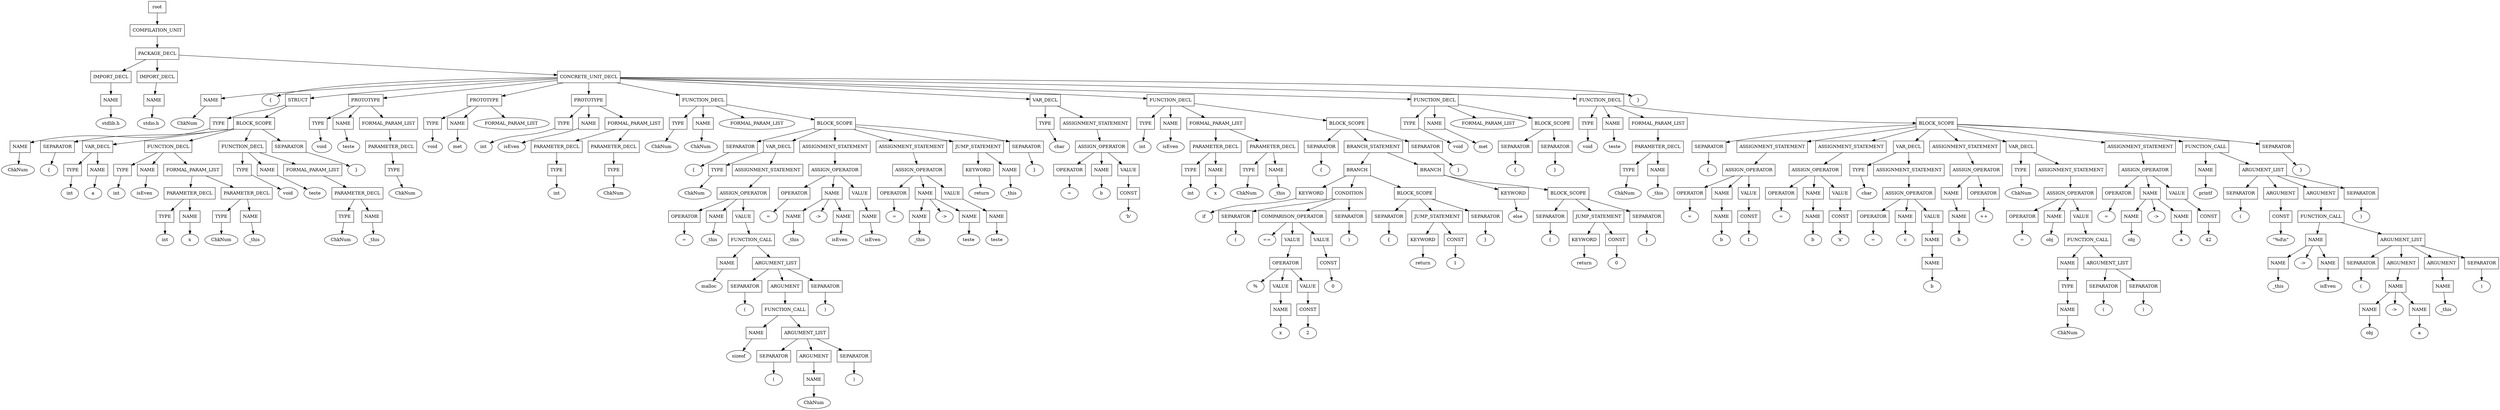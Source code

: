 digraph G {
	splines="TRUE";
	n_0 [label="root", shape="rectangle"]
	n_0 -> n_1
	n_1 [label="COMPILATION_UNIT", shape="rectangle"]
	n_1 -> n_2
	n_2 [label="PACKAGE_DECL", shape="rectangle"]
	n_2 -> n_3
	n_3 [label="IMPORT_DECL", shape="rectangle"]
	n_3 -> n_6
	n_6 [label="NAME", shape="rectangle"]
	n_6 -> n_20
	n_20 [label="stdlib.h", shape="ellipse"]
	n_2 -> n_4
	n_4 [label="IMPORT_DECL", shape="rectangle"]
	n_4 -> n_7
	n_7 [label="NAME", shape="rectangle"]
	n_7 -> n_21
	n_21 [label="stdio.h", shape="ellipse"]
	n_2 -> n_5
	n_5 [label="CONCRETE_UNIT_DECL", shape="rectangle"]
	n_5 -> n_8
	n_8 [label="NAME", shape="rectangle"]
	n_8 -> n_22
	n_22 [label="ChkNum", shape="ellipse"]
	n_5 -> n_9
	n_9 [label="{", shape="ellipse"]
	n_5 -> n_10
	n_10 [label="STRUCT", shape="rectangle"]
	n_10 -> n_23
	n_23 [label="TYPE", shape="rectangle"]
	n_23 -> n_52
	n_52 [label="NAME", shape="rectangle"]
	n_52 -> n_100
	n_100 [label="ChkNum", shape="ellipse"]
	n_10 -> n_24
	n_24 [label="BLOCK_SCOPE", shape="rectangle"]
	n_24 -> n_53
	n_53 [label="SEPARATOR", shape="rectangle"]
	n_53 -> n_101
	n_101 [label="{", shape="ellipse"]
	n_24 -> n_54
	n_54 [label="VAR_DECL", shape="rectangle"]
	n_54 -> n_102
	n_102 [label="TYPE", shape="rectangle"]
	n_102 -> n_149
	n_149 [label="int", shape="ellipse"]
	n_54 -> n_103
	n_103 [label="NAME", shape="rectangle"]
	n_103 -> n_150
	n_150 [label="a", shape="ellipse"]
	n_24 -> n_55
	n_55 [label="FUNCTION_DECL", shape="rectangle"]
	n_55 -> n_104
	n_104 [label="TYPE", shape="rectangle"]
	n_104 -> n_151
	n_151 [label="int", shape="ellipse"]
	n_55 -> n_105
	n_105 [label="NAME", shape="rectangle"]
	n_105 -> n_152
	n_152 [label="isEven", shape="ellipse"]
	n_55 -> n_106
	n_106 [label="FORMAL_PARAM_LIST", shape="rectangle"]
	n_106 -> n_153
	n_153 [label="PARAMETER_DECL", shape="rectangle"]
	n_153 -> n_205
	n_205 [label="TYPE", shape="rectangle"]
	n_205 -> n_259
	n_259 [label="int", shape="ellipse"]
	n_153 -> n_206
	n_206 [label="NAME", shape="rectangle"]
	n_206 -> n_260
	n_260 [label="x", shape="ellipse"]
	n_106 -> n_154
	n_154 [label="PARAMETER_DECL", shape="rectangle"]
	n_154 -> n_207
	n_207 [label="TYPE", shape="rectangle"]
	n_207 -> n_261
	n_261 [label="ChkNum", shape="ellipse"]
	n_154 -> n_208
	n_208 [label="NAME", shape="rectangle"]
	n_208 -> n_262
	n_262 [label="_this", shape="ellipse"]
	n_24 -> n_56
	n_56 [label="FUNCTION_DECL", shape="rectangle"]
	n_56 -> n_107
	n_107 [label="TYPE", shape="rectangle"]
	n_107 -> n_155
	n_155 [label="void", shape="ellipse"]
	n_56 -> n_108
	n_108 [label="NAME", shape="rectangle"]
	n_108 -> n_156
	n_156 [label="teste", shape="ellipse"]
	n_56 -> n_109
	n_109 [label="FORMAL_PARAM_LIST", shape="rectangle"]
	n_109 -> n_157
	n_157 [label="PARAMETER_DECL", shape="rectangle"]
	n_157 -> n_209
	n_209 [label="TYPE", shape="rectangle"]
	n_209 -> n_263
	n_263 [label="ChkNum", shape="ellipse"]
	n_157 -> n_210
	n_210 [label="NAME", shape="rectangle"]
	n_210 -> n_264
	n_264 [label="_this", shape="ellipse"]
	n_24 -> n_57
	n_57 [label="SEPARATOR", shape="rectangle"]
	n_57 -> n_110
	n_110 [label="}", shape="ellipse"]
	n_5 -> n_11
	n_11 [label="PROTOTYPE", shape="rectangle"]
	n_11 -> n_25
	n_25 [label="TYPE", shape="rectangle"]
	n_25 -> n_58
	n_58 [label="void", shape="ellipse"]
	n_11 -> n_26
	n_26 [label="NAME", shape="rectangle"]
	n_26 -> n_59
	n_59 [label="teste", shape="ellipse"]
	n_11 -> n_27
	n_27 [label="FORMAL_PARAM_LIST", shape="rectangle"]
	n_27 -> n_60
	n_60 [label="PARAMETER_DECL", shape="rectangle"]
	n_60 -> n_111
	n_111 [label="TYPE", shape="rectangle"]
	n_111 -> n_158
	n_158 [label="ChkNum", shape="ellipse"]
	n_5 -> n_12
	n_12 [label="PROTOTYPE", shape="rectangle"]
	n_12 -> n_28
	n_28 [label="TYPE", shape="rectangle"]
	n_28 -> n_61
	n_61 [label="void", shape="ellipse"]
	n_12 -> n_29
	n_29 [label="NAME", shape="rectangle"]
	n_29 -> n_62
	n_62 [label="met", shape="ellipse"]
	n_12 -> n_30
	n_30 [label="FORMAL_PARAM_LIST", shape="ellipse"]
	n_5 -> n_13
	n_13 [label="PROTOTYPE", shape="rectangle"]
	n_13 -> n_31
	n_31 [label="TYPE", shape="rectangle"]
	n_31 -> n_63
	n_63 [label="int", shape="ellipse"]
	n_13 -> n_32
	n_32 [label="NAME", shape="rectangle"]
	n_32 -> n_64
	n_64 [label="isEven", shape="ellipse"]
	n_13 -> n_33
	n_33 [label="FORMAL_PARAM_LIST", shape="rectangle"]
	n_33 -> n_65
	n_65 [label="PARAMETER_DECL", shape="rectangle"]
	n_65 -> n_112
	n_112 [label="TYPE", shape="rectangle"]
	n_112 -> n_159
	n_159 [label="int", shape="ellipse"]
	n_33 -> n_66
	n_66 [label="PARAMETER_DECL", shape="rectangle"]
	n_66 -> n_113
	n_113 [label="TYPE", shape="rectangle"]
	n_113 -> n_160
	n_160 [label="ChkNum", shape="ellipse"]
	n_5 -> n_14
	n_14 [label="FUNCTION_DECL", shape="rectangle"]
	n_14 -> n_34
	n_34 [label="TYPE", shape="rectangle"]
	n_34 -> n_67
	n_67 [label="ChkNum", shape="ellipse"]
	n_14 -> n_35
	n_35 [label="NAME", shape="rectangle"]
	n_35 -> n_68
	n_68 [label="ChkNum", shape="ellipse"]
	n_14 -> n_36
	n_36 [label="FORMAL_PARAM_LIST", shape="ellipse"]
	n_14 -> n_37
	n_37 [label="BLOCK_SCOPE", shape="rectangle"]
	n_37 -> n_69
	n_69 [label="SEPARATOR", shape="rectangle"]
	n_69 -> n_114
	n_114 [label="{", shape="ellipse"]
	n_37 -> n_70
	n_70 [label="VAR_DECL", shape="rectangle"]
	n_70 -> n_115
	n_115 [label="TYPE", shape="rectangle"]
	n_115 -> n_161
	n_161 [label="ChkNum", shape="ellipse"]
	n_70 -> n_116
	n_116 [label="ASSIGNMENT_STATEMENT", shape="rectangle"]
	n_116 -> n_162
	n_162 [label="ASSIGN_OPERATOR", shape="rectangle"]
	n_162 -> n_211
	n_211 [label="OPERATOR", shape="rectangle"]
	n_211 -> n_265
	n_265 [label="=", shape="ellipse"]
	n_162 -> n_212
	n_212 [label="NAME", shape="rectangle"]
	n_212 -> n_266
	n_266 [label="_this", shape="ellipse"]
	n_162 -> n_213
	n_213 [label="VALUE", shape="rectangle"]
	n_213 -> n_267
	n_267 [label="FUNCTION_CALL", shape="rectangle"]
	n_267 -> n_304
	n_304 [label="NAME", shape="rectangle"]
	n_304 -> n_322
	n_322 [label="malloc", shape="ellipse"]
	n_267 -> n_305
	n_305 [label="ARGUMENT_LIST", shape="rectangle"]
	n_305 -> n_323
	n_323 [label="SEPARATOR", shape="rectangle"]
	n_323 -> n_340
	n_340 [label="(", shape="ellipse"]
	n_305 -> n_324
	n_324 [label="ARGUMENT", shape="rectangle"]
	n_324 -> n_341
	n_341 [label="FUNCTION_CALL", shape="rectangle"]
	n_341 -> n_352
	n_352 [label="NAME", shape="rectangle"]
	n_352 -> n_359
	n_359 [label="sizeof", shape="ellipse"]
	n_341 -> n_353
	n_353 [label="ARGUMENT_LIST", shape="rectangle"]
	n_353 -> n_360
	n_360 [label="SEPARATOR", shape="rectangle"]
	n_360 -> n_363
	n_363 [label="(", shape="ellipse"]
	n_353 -> n_361
	n_361 [label="ARGUMENT", shape="rectangle"]
	n_361 -> n_364
	n_364 [label="NAME", shape="rectangle"]
	n_364 -> n_366
	n_366 [label="ChkNum", shape="ellipse"]
	n_353 -> n_362
	n_362 [label="SEPARATOR", shape="rectangle"]
	n_362 -> n_365
	n_365 [label=")", shape="ellipse"]
	n_305 -> n_325
	n_325 [label="SEPARATOR", shape="rectangle"]
	n_325 -> n_342
	n_342 [label=")", shape="ellipse"]
	n_37 -> n_71
	n_71 [label="ASSIGNMENT_STATEMENT", shape="rectangle"]
	n_71 -> n_117
	n_117 [label="ASSIGN_OPERATOR", shape="rectangle"]
	n_117 -> n_163
	n_163 [label="OPERATOR", shape="rectangle"]
	n_163 -> n_214
	n_214 [label="=", shape="ellipse"]
	n_117 -> n_164
	n_164 [label="NAME", shape="rectangle"]
	n_164 -> n_215
	n_215 [label="NAME", shape="rectangle"]
	n_215 -> n_268
	n_268 [label="_this", shape="ellipse"]
	n_164 -> n_216
	n_216 [label="->", shape="ellipse"]
	n_164 -> n_217
	n_217 [label="NAME", shape="rectangle"]
	n_217 -> n_269
	n_269 [label="isEven", shape="ellipse"]
	n_117 -> n_165
	n_165 [label="VALUE", shape="rectangle"]
	n_165 -> n_218
	n_218 [label="NAME", shape="rectangle"]
	n_218 -> n_270
	n_270 [label="isEven", shape="ellipse"]
	n_37 -> n_72
	n_72 [label="ASSIGNMENT_STATEMENT", shape="rectangle"]
	n_72 -> n_118
	n_118 [label="ASSIGN_OPERATOR", shape="rectangle"]
	n_118 -> n_166
	n_166 [label="OPERATOR", shape="rectangle"]
	n_166 -> n_219
	n_219 [label="=", shape="ellipse"]
	n_118 -> n_167
	n_167 [label="NAME", shape="rectangle"]
	n_167 -> n_220
	n_220 [label="NAME", shape="rectangle"]
	n_220 -> n_271
	n_271 [label="_this", shape="ellipse"]
	n_167 -> n_221
	n_221 [label="->", shape="ellipse"]
	n_167 -> n_222
	n_222 [label="NAME", shape="rectangle"]
	n_222 -> n_272
	n_272 [label="teste", shape="ellipse"]
	n_118 -> n_168
	n_168 [label="VALUE", shape="rectangle"]
	n_168 -> n_223
	n_223 [label="NAME", shape="rectangle"]
	n_223 -> n_273
	n_273 [label="teste", shape="ellipse"]
	n_37 -> n_73
	n_73 [label="JUMP_STATEMENT", shape="rectangle"]
	n_73 -> n_119
	n_119 [label="KEYWORD", shape="rectangle"]
	n_119 -> n_169
	n_169 [label="return", shape="ellipse"]
	n_73 -> n_120
	n_120 [label="NAME", shape="rectangle"]
	n_120 -> n_170
	n_170 [label="_this", shape="ellipse"]
	n_37 -> n_74
	n_74 [label="SEPARATOR", shape="rectangle"]
	n_74 -> n_121
	n_121 [label="}", shape="ellipse"]
	n_5 -> n_15
	n_15 [label="VAR_DECL", shape="rectangle"]
	n_15 -> n_38
	n_38 [label="TYPE", shape="rectangle"]
	n_38 -> n_75
	n_75 [label="char", shape="ellipse"]
	n_15 -> n_39
	n_39 [label="ASSIGNMENT_STATEMENT", shape="rectangle"]
	n_39 -> n_76
	n_76 [label="ASSIGN_OPERATOR", shape="rectangle"]
	n_76 -> n_122
	n_122 [label="OPERATOR", shape="rectangle"]
	n_122 -> n_171
	n_171 [label="=", shape="ellipse"]
	n_76 -> n_123
	n_123 [label="NAME", shape="rectangle"]
	n_123 -> n_172
	n_172 [label="b", shape="ellipse"]
	n_76 -> n_124
	n_124 [label="VALUE", shape="rectangle"]
	n_124 -> n_173
	n_173 [label="CONST", shape="rectangle"]
	n_173 -> n_224
	n_224 [label="'b'", shape="ellipse"]
	n_5 -> n_16
	n_16 [label="FUNCTION_DECL", shape="rectangle"]
	n_16 -> n_40
	n_40 [label="TYPE", shape="rectangle"]
	n_40 -> n_77
	n_77 [label="int", shape="ellipse"]
	n_16 -> n_41
	n_41 [label="NAME", shape="rectangle"]
	n_41 -> n_78
	n_78 [label="isEven", shape="ellipse"]
	n_16 -> n_42
	n_42 [label="FORMAL_PARAM_LIST", shape="rectangle"]
	n_42 -> n_79
	n_79 [label="PARAMETER_DECL", shape="rectangle"]
	n_79 -> n_125
	n_125 [label="TYPE", shape="rectangle"]
	n_125 -> n_174
	n_174 [label="int", shape="ellipse"]
	n_79 -> n_126
	n_126 [label="NAME", shape="rectangle"]
	n_126 -> n_175
	n_175 [label="x", shape="ellipse"]
	n_42 -> n_80
	n_80 [label="PARAMETER_DECL", shape="rectangle"]
	n_80 -> n_127
	n_127 [label="TYPE", shape="rectangle"]
	n_127 -> n_176
	n_176 [label="ChkNum", shape="ellipse"]
	n_80 -> n_128
	n_128 [label="NAME", shape="rectangle"]
	n_128 -> n_177
	n_177 [label="_this", shape="ellipse"]
	n_16 -> n_43
	n_43 [label="BLOCK_SCOPE", shape="rectangle"]
	n_43 -> n_81
	n_81 [label="SEPARATOR", shape="rectangle"]
	n_81 -> n_129
	n_129 [label="{", shape="ellipse"]
	n_43 -> n_82
	n_82 [label="BRANCH_STATEMENT", shape="rectangle"]
	n_82 -> n_130
	n_130 [label="BRANCH", shape="rectangle"]
	n_130 -> n_178
	n_178 [label="KEYWORD", shape="rectangle"]
	n_178 -> n_225
	n_225 [label="if", shape="ellipse"]
	n_130 -> n_179
	n_179 [label="CONDITION", shape="rectangle"]
	n_179 -> n_226
	n_226 [label="SEPARATOR", shape="rectangle"]
	n_226 -> n_274
	n_274 [label="(", shape="ellipse"]
	n_179 -> n_227
	n_227 [label="COMPARISON_OPERATOR", shape="rectangle"]
	n_227 -> n_275
	n_275 [label="==", shape="ellipse"]
	n_227 -> n_276
	n_276 [label="VALUE", shape="rectangle"]
	n_276 -> n_306
	n_306 [label="OPERATOR", shape="rectangle"]
	n_306 -> n_326
	n_326 [label="%", shape="ellipse"]
	n_306 -> n_327
	n_327 [label="VALUE", shape="rectangle"]
	n_327 -> n_343
	n_343 [label="NAME", shape="rectangle"]
	n_343 -> n_354
	n_354 [label="x", shape="ellipse"]
	n_306 -> n_328
	n_328 [label="VALUE", shape="rectangle"]
	n_328 -> n_344
	n_344 [label="CONST", shape="rectangle"]
	n_344 -> n_355
	n_355 [label="2", shape="ellipse"]
	n_227 -> n_277
	n_277 [label="VALUE", shape="rectangle"]
	n_277 -> n_307
	n_307 [label="CONST", shape="rectangle"]
	n_307 -> n_329
	n_329 [label="0", shape="ellipse"]
	n_179 -> n_228
	n_228 [label="SEPARATOR", shape="rectangle"]
	n_228 -> n_278
	n_278 [label=")", shape="ellipse"]
	n_130 -> n_180
	n_180 [label="BLOCK_SCOPE", shape="rectangle"]
	n_180 -> n_229
	n_229 [label="SEPARATOR", shape="rectangle"]
	n_229 -> n_279
	n_279 [label="{", shape="ellipse"]
	n_180 -> n_230
	n_230 [label="JUMP_STATEMENT", shape="rectangle"]
	n_230 -> n_280
	n_280 [label="KEYWORD", shape="rectangle"]
	n_280 -> n_308
	n_308 [label="return", shape="ellipse"]
	n_230 -> n_281
	n_281 [label="CONST", shape="rectangle"]
	n_281 -> n_309
	n_309 [label="1", shape="ellipse"]
	n_180 -> n_231
	n_231 [label="SEPARATOR", shape="rectangle"]
	n_231 -> n_282
	n_282 [label="}", shape="ellipse"]
	n_82 -> n_131
	n_131 [label="BRANCH", shape="rectangle"]
	n_131 -> n_181
	n_181 [label="KEYWORD", shape="rectangle"]
	n_181 -> n_232
	n_232 [label="else", shape="ellipse"]
	n_131 -> n_182
	n_182 [label="BLOCK_SCOPE", shape="rectangle"]
	n_182 -> n_233
	n_233 [label="SEPARATOR", shape="rectangle"]
	n_233 -> n_283
	n_283 [label="{", shape="ellipse"]
	n_182 -> n_234
	n_234 [label="JUMP_STATEMENT", shape="rectangle"]
	n_234 -> n_284
	n_284 [label="KEYWORD", shape="rectangle"]
	n_284 -> n_310
	n_310 [label="return", shape="ellipse"]
	n_234 -> n_285
	n_285 [label="CONST", shape="rectangle"]
	n_285 -> n_311
	n_311 [label="0", shape="ellipse"]
	n_182 -> n_235
	n_235 [label="SEPARATOR", shape="rectangle"]
	n_235 -> n_286
	n_286 [label="}", shape="ellipse"]
	n_43 -> n_83
	n_83 [label="SEPARATOR", shape="rectangle"]
	n_83 -> n_132
	n_132 [label="}", shape="ellipse"]
	n_5 -> n_17
	n_17 [label="FUNCTION_DECL", shape="rectangle"]
	n_17 -> n_44
	n_44 [label="TYPE", shape="rectangle"]
	n_44 -> n_84
	n_84 [label="void", shape="ellipse"]
	n_17 -> n_45
	n_45 [label="NAME", shape="rectangle"]
	n_45 -> n_85
	n_85 [label="met", shape="ellipse"]
	n_17 -> n_46
	n_46 [label="FORMAL_PARAM_LIST", shape="ellipse"]
	n_17 -> n_47
	n_47 [label="BLOCK_SCOPE", shape="rectangle"]
	n_47 -> n_86
	n_86 [label="SEPARATOR", shape="rectangle"]
	n_86 -> n_133
	n_133 [label="{", shape="ellipse"]
	n_47 -> n_87
	n_87 [label="SEPARATOR", shape="rectangle"]
	n_87 -> n_134
	n_134 [label="}", shape="ellipse"]
	n_5 -> n_18
	n_18 [label="FUNCTION_DECL", shape="rectangle"]
	n_18 -> n_48
	n_48 [label="TYPE", shape="rectangle"]
	n_48 -> n_88
	n_88 [label="void", shape="ellipse"]
	n_18 -> n_49
	n_49 [label="NAME", shape="rectangle"]
	n_49 -> n_89
	n_89 [label="teste", shape="ellipse"]
	n_18 -> n_50
	n_50 [label="FORMAL_PARAM_LIST", shape="rectangle"]
	n_50 -> n_90
	n_90 [label="PARAMETER_DECL", shape="rectangle"]
	n_90 -> n_135
	n_135 [label="TYPE", shape="rectangle"]
	n_135 -> n_183
	n_183 [label="ChkNum", shape="ellipse"]
	n_90 -> n_136
	n_136 [label="NAME", shape="rectangle"]
	n_136 -> n_184
	n_184 [label="_this", shape="ellipse"]
	n_18 -> n_51
	n_51 [label="BLOCK_SCOPE", shape="rectangle"]
	n_51 -> n_91
	n_91 [label="SEPARATOR", shape="rectangle"]
	n_91 -> n_137
	n_137 [label="{", shape="ellipse"]
	n_51 -> n_92
	n_92 [label="ASSIGNMENT_STATEMENT", shape="rectangle"]
	n_92 -> n_138
	n_138 [label="ASSIGN_OPERATOR", shape="rectangle"]
	n_138 -> n_185
	n_185 [label="OPERATOR", shape="rectangle"]
	n_185 -> n_236
	n_236 [label="=", shape="ellipse"]
	n_138 -> n_186
	n_186 [label="NAME", shape="rectangle"]
	n_186 -> n_237
	n_237 [label="NAME", shape="rectangle"]
	n_237 -> n_287
	n_287 [label="b", shape="ellipse"]
	n_138 -> n_187
	n_187 [label="VALUE", shape="rectangle"]
	n_187 -> n_238
	n_238 [label="CONST", shape="rectangle"]
	n_238 -> n_288
	n_288 [label="1", shape="ellipse"]
	n_51 -> n_93
	n_93 [label="ASSIGNMENT_STATEMENT", shape="rectangle"]
	n_93 -> n_139
	n_139 [label="ASSIGN_OPERATOR", shape="rectangle"]
	n_139 -> n_188
	n_188 [label="OPERATOR", shape="rectangle"]
	n_188 -> n_239
	n_239 [label="=", shape="ellipse"]
	n_139 -> n_189
	n_189 [label="NAME", shape="rectangle"]
	n_189 -> n_240
	n_240 [label="NAME", shape="rectangle"]
	n_240 -> n_289
	n_289 [label="b", shape="ellipse"]
	n_139 -> n_190
	n_190 [label="VALUE", shape="rectangle"]
	n_190 -> n_241
	n_241 [label="CONST", shape="rectangle"]
	n_241 -> n_290
	n_290 [label="'x'", shape="ellipse"]
	n_51 -> n_94
	n_94 [label="VAR_DECL", shape="rectangle"]
	n_94 -> n_140
	n_140 [label="TYPE", shape="rectangle"]
	n_140 -> n_191
	n_191 [label="char", shape="ellipse"]
	n_94 -> n_141
	n_141 [label="ASSIGNMENT_STATEMENT", shape="rectangle"]
	n_141 -> n_192
	n_192 [label="ASSIGN_OPERATOR", shape="rectangle"]
	n_192 -> n_242
	n_242 [label="OPERATOR", shape="rectangle"]
	n_242 -> n_291
	n_291 [label="=", shape="ellipse"]
	n_192 -> n_243
	n_243 [label="NAME", shape="rectangle"]
	n_243 -> n_292
	n_292 [label="c", shape="ellipse"]
	n_192 -> n_244
	n_244 [label="VALUE", shape="rectangle"]
	n_244 -> n_293
	n_293 [label="NAME", shape="rectangle"]
	n_293 -> n_312
	n_312 [label="NAME", shape="rectangle"]
	n_312 -> n_330
	n_330 [label="b", shape="ellipse"]
	n_51 -> n_95
	n_95 [label="ASSIGNMENT_STATEMENT", shape="rectangle"]
	n_95 -> n_142
	n_142 [label="ASSIGN_OPERATOR", shape="rectangle"]
	n_142 -> n_193
	n_193 [label="NAME", shape="rectangle"]
	n_193 -> n_245
	n_245 [label="NAME", shape="rectangle"]
	n_245 -> n_294
	n_294 [label="b", shape="ellipse"]
	n_142 -> n_194
	n_194 [label="OPERATOR", shape="rectangle"]
	n_194 -> n_246
	n_246 [label="++", shape="ellipse"]
	n_51 -> n_96
	n_96 [label="VAR_DECL", shape="rectangle"]
	n_96 -> n_143
	n_143 [label="TYPE", shape="rectangle"]
	n_143 -> n_195
	n_195 [label="ChkNum", shape="ellipse"]
	n_96 -> n_144
	n_144 [label="ASSIGNMENT_STATEMENT", shape="rectangle"]
	n_144 -> n_196
	n_196 [label="ASSIGN_OPERATOR", shape="rectangle"]
	n_196 -> n_247
	n_247 [label="OPERATOR", shape="rectangle"]
	n_247 -> n_295
	n_295 [label="=", shape="ellipse"]
	n_196 -> n_248
	n_248 [label="NAME", shape="rectangle"]
	n_248 -> n_296
	n_296 [label="obj", shape="ellipse"]
	n_196 -> n_249
	n_249 [label="VALUE", shape="rectangle"]
	n_249 -> n_297
	n_297 [label="FUNCTION_CALL", shape="rectangle"]
	n_297 -> n_313
	n_313 [label="NAME", shape="rectangle"]
	n_313 -> n_331
	n_331 [label="TYPE", shape="rectangle"]
	n_331 -> n_345
	n_345 [label="NAME", shape="rectangle"]
	n_345 -> n_356
	n_356 [label="ChkNum", shape="ellipse"]
	n_297 -> n_314
	n_314 [label="ARGUMENT_LIST", shape="rectangle"]
	n_314 -> n_332
	n_332 [label="SEPARATOR", shape="rectangle"]
	n_332 -> n_346
	n_346 [label="(", shape="ellipse"]
	n_314 -> n_333
	n_333 [label="SEPARATOR", shape="rectangle"]
	n_333 -> n_347
	n_347 [label=")", shape="ellipse"]
	n_51 -> n_97
	n_97 [label="ASSIGNMENT_STATEMENT", shape="rectangle"]
	n_97 -> n_145
	n_145 [label="ASSIGN_OPERATOR", shape="rectangle"]
	n_145 -> n_197
	n_197 [label="OPERATOR", shape="rectangle"]
	n_197 -> n_250
	n_250 [label="=", shape="ellipse"]
	n_145 -> n_198
	n_198 [label="NAME", shape="rectangle"]
	n_198 -> n_251
	n_251 [label="NAME", shape="rectangle"]
	n_251 -> n_298
	n_298 [label="obj", shape="ellipse"]
	n_198 -> n_252
	n_252 [label="->", shape="ellipse"]
	n_198 -> n_253
	n_253 [label="NAME", shape="rectangle"]
	n_253 -> n_299
	n_299 [label="a", shape="ellipse"]
	n_145 -> n_199
	n_199 [label="VALUE", shape="rectangle"]
	n_199 -> n_254
	n_254 [label="CONST", shape="rectangle"]
	n_254 -> n_300
	n_300 [label="42", shape="ellipse"]
	n_51 -> n_98
	n_98 [label="FUNCTION_CALL", shape="rectangle"]
	n_98 -> n_146
	n_146 [label="NAME", shape="rectangle"]
	n_146 -> n_200
	n_200 [label="printf", shape="ellipse"]
	n_98 -> n_147
	n_147 [label="ARGUMENT_LIST", shape="rectangle"]
	n_147 -> n_201
	n_201 [label="SEPARATOR", shape="rectangle"]
	n_201 -> n_255
	n_255 [label="(", shape="ellipse"]
	n_147 -> n_202
	n_202 [label="ARGUMENT", shape="rectangle"]
	n_202 -> n_256
	n_256 [label="CONST", shape="rectangle"]
	n_256 -> n_301
	n_301 [label="\"%d\\n\"", shape="ellipse"]
	n_147 -> n_203
	n_203 [label="ARGUMENT", shape="rectangle"]
	n_203 -> n_257
	n_257 [label="FUNCTION_CALL", shape="rectangle"]
	n_257 -> n_302
	n_302 [label="NAME", shape="rectangle"]
	n_302 -> n_315
	n_315 [label="NAME", shape="rectangle"]
	n_315 -> n_334
	n_334 [label="_this", shape="ellipse"]
	n_302 -> n_316
	n_316 [label="->", shape="ellipse"]
	n_302 -> n_317
	n_317 [label="NAME", shape="rectangle"]
	n_317 -> n_335
	n_335 [label="isEven", shape="ellipse"]
	n_257 -> n_303
	n_303 [label="ARGUMENT_LIST", shape="rectangle"]
	n_303 -> n_318
	n_318 [label="SEPARATOR", shape="rectangle"]
	n_318 -> n_336
	n_336 [label="(", shape="ellipse"]
	n_303 -> n_319
	n_319 [label="ARGUMENT", shape="rectangle"]
	n_319 -> n_337
	n_337 [label="NAME", shape="rectangle"]
	n_337 -> n_348
	n_348 [label="NAME", shape="rectangle"]
	n_348 -> n_357
	n_357 [label="obj", shape="ellipse"]
	n_337 -> n_349
	n_349 [label="->", shape="ellipse"]
	n_337 -> n_350
	n_350 [label="NAME", shape="rectangle"]
	n_350 -> n_358
	n_358 [label="a", shape="ellipse"]
	n_303 -> n_320
	n_320 [label="ARGUMENT", shape="rectangle"]
	n_320 -> n_338
	n_338 [label="NAME", shape="rectangle"]
	n_338 -> n_351
	n_351 [label="_this", shape="ellipse"]
	n_303 -> n_321
	n_321 [label="SEPARATOR", shape="rectangle"]
	n_321 -> n_339
	n_339 [label=")", shape="ellipse"]
	n_147 -> n_204
	n_204 [label="SEPARATOR", shape="rectangle"]
	n_204 -> n_258
	n_258 [label=")", shape="ellipse"]
	n_51 -> n_99
	n_99 [label="SEPARATOR", shape="rectangle"]
	n_99 -> n_148
	n_148 [label="}", shape="ellipse"]
	n_5 -> n_19
	n_19 [label="}", shape="ellipse"]
}